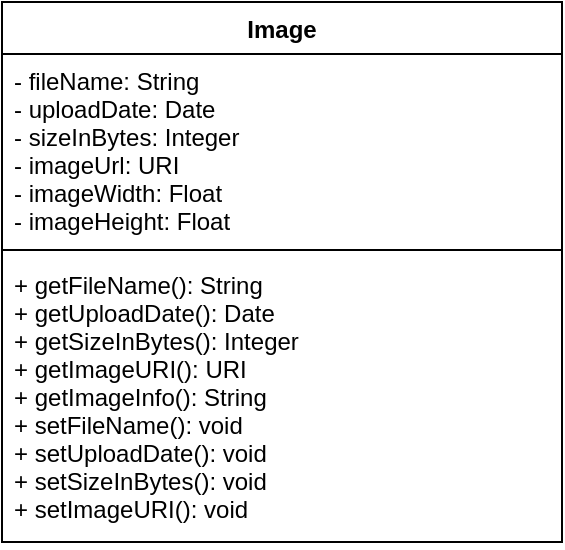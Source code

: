 <mxfile version="14.5.0" type="github">
  <diagram id="_sDNrL10AUSJifHvgnsC" name="Page-1">
    <mxGraphModel dx="1422" dy="833" grid="1" gridSize="10" guides="1" tooltips="1" connect="1" arrows="1" fold="1" page="1" pageScale="1" pageWidth="827" pageHeight="1169" math="0" shadow="0">
      <root>
        <mxCell id="0" />
        <mxCell id="1" parent="0" />
        <mxCell id="-dmqIPmsJhzEoFDKgp8E-1" value="Image" style="swimlane;fontStyle=1;align=center;verticalAlign=top;childLayout=stackLayout;horizontal=1;startSize=26;horizontalStack=0;resizeParent=1;resizeParentMax=0;resizeLast=0;collapsible=1;marginBottom=0;" vertex="1" parent="1">
          <mxGeometry x="80" y="120" width="280" height="270" as="geometry" />
        </mxCell>
        <mxCell id="-dmqIPmsJhzEoFDKgp8E-2" value="- fileName: String&#xa;- uploadDate: Date&#xa;- sizeInBytes: Integer&#xa;- imageUrl: URI&#xa;- imageWidth: Float&#xa;- imageHeight: Float" style="text;strokeColor=none;fillColor=none;align=left;verticalAlign=top;spacingLeft=4;spacingRight=4;overflow=hidden;rotatable=0;points=[[0,0.5],[1,0.5]];portConstraint=eastwest;" vertex="1" parent="-dmqIPmsJhzEoFDKgp8E-1">
          <mxGeometry y="26" width="280" height="94" as="geometry" />
        </mxCell>
        <mxCell id="-dmqIPmsJhzEoFDKgp8E-3" value="" style="line;strokeWidth=1;fillColor=none;align=left;verticalAlign=middle;spacingTop=-1;spacingLeft=3;spacingRight=3;rotatable=0;labelPosition=right;points=[];portConstraint=eastwest;" vertex="1" parent="-dmqIPmsJhzEoFDKgp8E-1">
          <mxGeometry y="120" width="280" height="8" as="geometry" />
        </mxCell>
        <mxCell id="-dmqIPmsJhzEoFDKgp8E-4" value="+ getFileName(): String&#xa;+ getUploadDate(): Date&#xa;+ getSizeInBytes(): Integer&#xa;+ getImageURI(): URI&#xa;+ getImageInfo(): String&#xa;+ setFileName(): void&#xa;+ setUploadDate(): void&#xa;+ setSizeInBytes(): void&#xa;+ setImageURI(): void" style="text;strokeColor=none;fillColor=none;align=left;verticalAlign=top;spacingLeft=4;spacingRight=4;overflow=hidden;rotatable=0;points=[[0,0.5],[1,0.5]];portConstraint=eastwest;" vertex="1" parent="-dmqIPmsJhzEoFDKgp8E-1">
          <mxGeometry y="128" width="280" height="142" as="geometry" />
        </mxCell>
      </root>
    </mxGraphModel>
  </diagram>
</mxfile>
